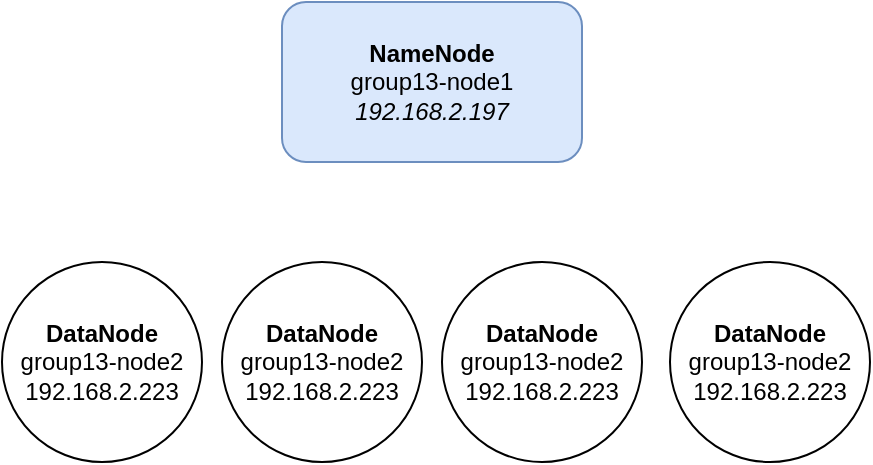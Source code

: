 <mxfile version="21.0.2" type="github"><diagram name="Page-1" id="SKLvr-yh19j2k4rbDxnk"><mxGraphModel dx="1226" dy="568" grid="1" gridSize="10" guides="1" tooltips="1" connect="1" arrows="1" fold="1" page="1" pageScale="1" pageWidth="827" pageHeight="1169" math="0" shadow="0"><root><mxCell id="0"/><mxCell id="1" parent="0"/><mxCell id="YMkFfzjEfmS2Q9vUWcUY-1" value="&lt;div&gt;&lt;b&gt;NameNode&lt;/b&gt;&lt;/div&gt;&lt;div&gt;group13-node1&lt;/div&gt;&lt;div&gt;&lt;i&gt;192.168.2.197&lt;/i&gt;&lt;/div&gt;" style="rounded=1;whiteSpace=wrap;html=1;fillColor=#dae8fc;strokeColor=#6c8ebf;" vertex="1" parent="1"><mxGeometry x="220" y="80" width="150" height="80" as="geometry"/></mxCell><mxCell id="YMkFfzjEfmS2Q9vUWcUY-2" value="&lt;div&gt;&lt;b&gt;DataNode&lt;/b&gt;&lt;/div&gt;&lt;div&gt;group13-node2&lt;/div&gt;&lt;div&gt;192.168.2.223&lt;/div&gt;" style="ellipse;whiteSpace=wrap;html=1;aspect=fixed;" vertex="1" parent="1"><mxGeometry x="80" y="210" width="100" height="100" as="geometry"/></mxCell><mxCell id="YMkFfzjEfmS2Q9vUWcUY-3" value="&lt;div&gt;&lt;b&gt;DataNode&lt;/b&gt;&lt;/div&gt;&lt;div&gt;group13-node2&lt;/div&gt;&lt;div&gt;192.168.2.223&lt;/div&gt;" style="ellipse;whiteSpace=wrap;html=1;aspect=fixed;" vertex="1" parent="1"><mxGeometry x="190" y="210" width="100" height="100" as="geometry"/></mxCell><mxCell id="YMkFfzjEfmS2Q9vUWcUY-4" value="&lt;div&gt;&lt;b&gt;DataNode&lt;/b&gt;&lt;/div&gt;&lt;div&gt;group13-node2&lt;/div&gt;&lt;div&gt;192.168.2.223&lt;/div&gt;" style="ellipse;whiteSpace=wrap;html=1;aspect=fixed;" vertex="1" parent="1"><mxGeometry x="300" y="210" width="100" height="100" as="geometry"/></mxCell><mxCell id="YMkFfzjEfmS2Q9vUWcUY-5" value="&lt;div&gt;&lt;b&gt;DataNode&lt;/b&gt;&lt;/div&gt;&lt;div&gt;group13-node2&lt;/div&gt;&lt;div&gt;192.168.2.223&lt;/div&gt;" style="ellipse;whiteSpace=wrap;html=1;aspect=fixed;" vertex="1" parent="1"><mxGeometry x="414" y="210" width="100" height="100" as="geometry"/></mxCell></root></mxGraphModel></diagram></mxfile>